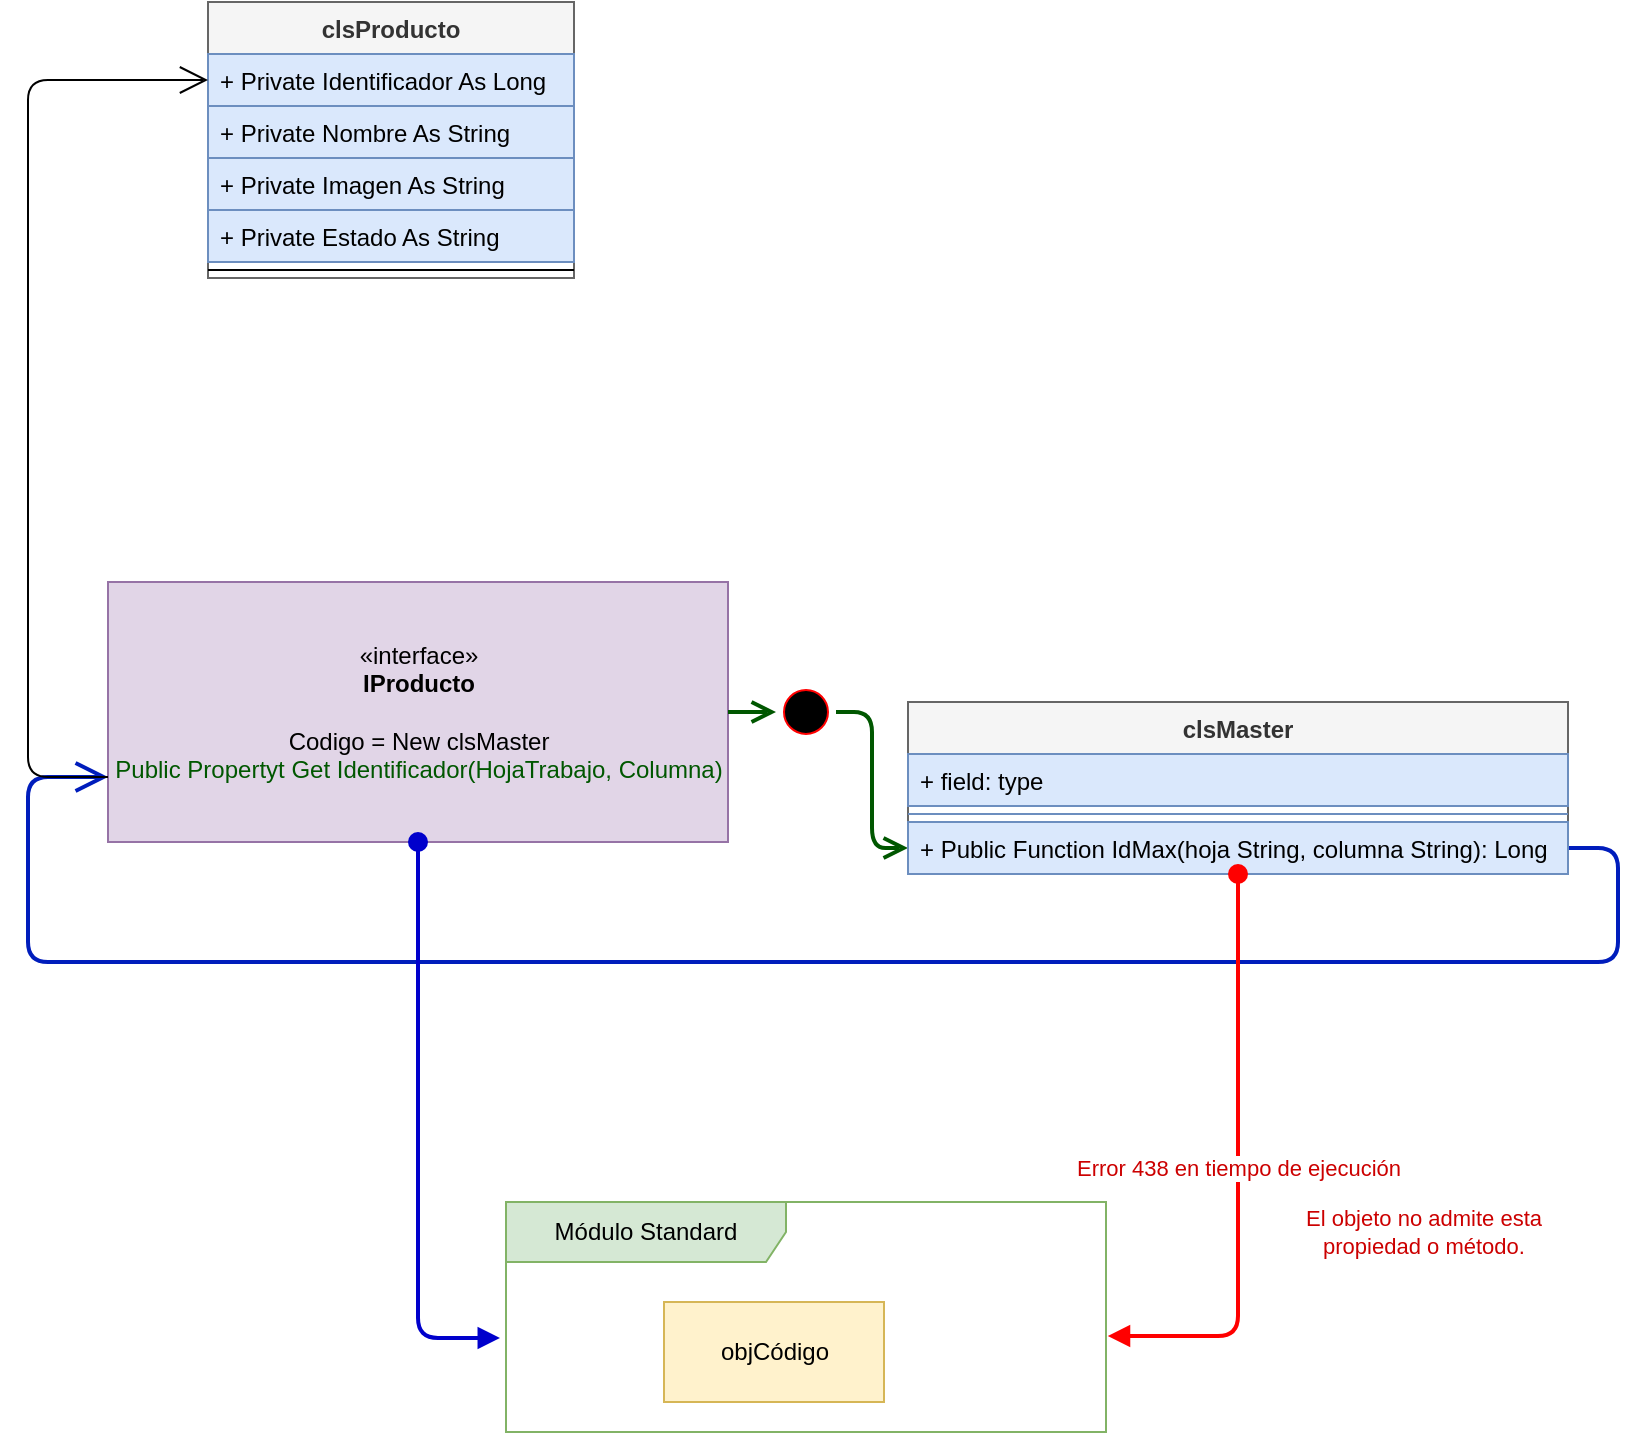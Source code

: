 <mxfile version="12.9.14" type="github"><diagram id="9boIEdPdI65QnEYeoCxo" name="Page-1"><mxGraphModel dx="1422" dy="772" grid="1" gridSize="10" guides="1" tooltips="1" connect="1" arrows="1" fold="1" page="1" pageScale="1" pageWidth="827" pageHeight="1169" math="0" shadow="0"><root><mxCell id="0"/><mxCell id="1" parent="0"/><mxCell id="LEMsE6DmPK3b6gK5pxrv-1" value="«interface»&lt;br&gt;&lt;b&gt;IProducto&lt;/b&gt;&lt;br&gt;&lt;br&gt;Codigo = New clsMaster&lt;br&gt;&lt;font color=&quot;#005700&quot;&gt;Public Propertyt Get Identificador(HojaTrabajo, Columna)&lt;/font&gt;" style="html=1;strokeColor=#9673a6;fillColor=#e1d5e7;" vertex="1" parent="1"><mxGeometry x="57" y="330" width="310" height="130" as="geometry"/></mxCell><mxCell id="LEMsE6DmPK3b6gK5pxrv-7" value="" style="edgeStyle=orthogonalEdgeStyle;html=1;verticalAlign=bottom;endArrow=open;endSize=8;strokeColor=#005700;exitX=1;exitY=0.5;exitDx=0;exitDy=0;entryX=0;entryY=0.5;entryDx=0;entryDy=0;strokeWidth=2;" edge="1" source="LEMsE6DmPK3b6gK5pxrv-6" parent="1" target="LEMsE6DmPK3b6gK5pxrv-5"><mxGeometry relative="1" as="geometry"><mxPoint x="436" y="610" as="targetPoint"/></mxGeometry></mxCell><mxCell id="LEMsE6DmPK3b6gK5pxrv-6" value="" style="ellipse;html=1;shape=startState;fillColor=#000000;strokeColor=#ff0000;" vertex="1" parent="1"><mxGeometry x="391" y="380" width="30" height="30" as="geometry"/></mxCell><mxCell id="LEMsE6DmPK3b6gK5pxrv-8" value="" style="edgeStyle=orthogonalEdgeStyle;html=1;verticalAlign=bottom;endArrow=open;endSize=8;strokeColor=#005700;exitX=1;exitY=0.5;exitDx=0;exitDy=0;strokeWidth=2;" edge="1" parent="1" source="LEMsE6DmPK3b6gK5pxrv-1" target="LEMsE6DmPK3b6gK5pxrv-6"><mxGeometry relative="1" as="geometry"><mxPoint x="436" y="610" as="targetPoint"/><mxPoint x="271" y="395" as="sourcePoint"/></mxGeometry></mxCell><mxCell id="LEMsE6DmPK3b6gK5pxrv-9" value="" style="endArrow=open;endFill=1;endSize=12;html=1;exitX=1;exitY=0.5;exitDx=0;exitDy=0;edgeStyle=orthogonalEdgeStyle;entryX=0;entryY=0.75;entryDx=0;entryDy=0;fillColor=#0050ef;strokeColor=#001DBC;strokeWidth=2;" edge="1" parent="1" source="LEMsE6DmPK3b6gK5pxrv-5" target="LEMsE6DmPK3b6gK5pxrv-1"><mxGeometry width="160" relative="1" as="geometry"><mxPoint x="351" y="570" as="sourcePoint"/><mxPoint x="461" y="540" as="targetPoint"/><Array as="points"><mxPoint x="812" y="463"/><mxPoint x="812" y="520"/><mxPoint x="17" y="520"/><mxPoint x="17" y="428"/></Array></mxGeometry></mxCell><mxCell id="LEMsE6DmPK3b6gK5pxrv-2" value="clsMaster" style="swimlane;fontStyle=1;align=center;verticalAlign=top;childLayout=stackLayout;horizontal=1;startSize=26;horizontalStack=0;resizeParent=1;resizeParentMax=0;resizeLast=0;collapsible=1;marginBottom=0;fillColor=#f5f5f5;strokeColor=#666666;fontColor=#333333;" vertex="1" parent="1"><mxGeometry x="457" y="390" width="330" height="86" as="geometry"/></mxCell><mxCell id="LEMsE6DmPK3b6gK5pxrv-3" value="+ field: type" style="text;strokeColor=#6c8ebf;fillColor=#dae8fc;align=left;verticalAlign=top;spacingLeft=4;spacingRight=4;overflow=hidden;rotatable=0;points=[[0,0.5],[1,0.5]];portConstraint=eastwest;" vertex="1" parent="LEMsE6DmPK3b6gK5pxrv-2"><mxGeometry y="26" width="330" height="26" as="geometry"/></mxCell><mxCell id="LEMsE6DmPK3b6gK5pxrv-4" value="" style="line;strokeWidth=1;fillColor=#dae8fc;align=left;verticalAlign=middle;spacingTop=-1;spacingLeft=3;spacingRight=3;rotatable=0;labelPosition=right;points=[];portConstraint=eastwest;strokeColor=#6c8ebf;" vertex="1" parent="LEMsE6DmPK3b6gK5pxrv-2"><mxGeometry y="52" width="330" height="8" as="geometry"/></mxCell><mxCell id="LEMsE6DmPK3b6gK5pxrv-5" value="+ Public Function IdMax(hoja String, columna String): Long" style="text;strokeColor=#6c8ebf;fillColor=#dae8fc;align=left;verticalAlign=top;spacingLeft=4;spacingRight=4;overflow=hidden;rotatable=0;points=[[0,0.5],[1,0.5]];portConstraint=eastwest;" vertex="1" parent="LEMsE6DmPK3b6gK5pxrv-2"><mxGeometry y="60" width="330" height="26" as="geometry"/></mxCell><mxCell id="LEMsE6DmPK3b6gK5pxrv-11" value="clsProducto" style="swimlane;fontStyle=1;align=center;verticalAlign=top;childLayout=stackLayout;horizontal=1;startSize=26;horizontalStack=0;resizeParent=1;resizeParentMax=0;resizeLast=0;collapsible=1;marginBottom=0;strokeColor=#666666;fillColor=#f5f5f5;fontColor=#333333;" vertex="1" parent="1"><mxGeometry x="107" y="40" width="183" height="138" as="geometry"/></mxCell><mxCell id="LEMsE6DmPK3b6gK5pxrv-12" value="+ Private Identificador As Long" style="text;strokeColor=#6c8ebf;fillColor=#dae8fc;align=left;verticalAlign=top;spacingLeft=4;spacingRight=4;overflow=hidden;rotatable=0;points=[[0,0.5],[1,0.5]];portConstraint=eastwest;" vertex="1" parent="LEMsE6DmPK3b6gK5pxrv-11"><mxGeometry y="26" width="183" height="26" as="geometry"/></mxCell><mxCell id="LEMsE6DmPK3b6gK5pxrv-15" value="+ Private Nombre As String" style="text;strokeColor=#6c8ebf;fillColor=#dae8fc;align=left;verticalAlign=top;spacingLeft=4;spacingRight=4;overflow=hidden;rotatable=0;points=[[0,0.5],[1,0.5]];portConstraint=eastwest;" vertex="1" parent="LEMsE6DmPK3b6gK5pxrv-11"><mxGeometry y="52" width="183" height="26" as="geometry"/></mxCell><mxCell id="LEMsE6DmPK3b6gK5pxrv-17" value="+ Private Imagen As String" style="text;strokeColor=#6c8ebf;fillColor=#dae8fc;align=left;verticalAlign=top;spacingLeft=4;spacingRight=4;overflow=hidden;rotatable=0;points=[[0,0.5],[1,0.5]];portConstraint=eastwest;" vertex="1" parent="LEMsE6DmPK3b6gK5pxrv-11"><mxGeometry y="78" width="183" height="26" as="geometry"/></mxCell><mxCell id="LEMsE6DmPK3b6gK5pxrv-16" value="+ Private Estado As String" style="text;strokeColor=#6c8ebf;fillColor=#dae8fc;align=left;verticalAlign=top;spacingLeft=4;spacingRight=4;overflow=hidden;rotatable=0;points=[[0,0.5],[1,0.5]];portConstraint=eastwest;" vertex="1" parent="LEMsE6DmPK3b6gK5pxrv-11"><mxGeometry y="104" width="183" height="26" as="geometry"/></mxCell><mxCell id="LEMsE6DmPK3b6gK5pxrv-13" value="" style="line;strokeWidth=1;fillColor=none;align=left;verticalAlign=middle;spacingTop=-1;spacingLeft=3;spacingRight=3;rotatable=0;labelPosition=right;points=[];portConstraint=eastwest;" vertex="1" parent="LEMsE6DmPK3b6gK5pxrv-11"><mxGeometry y="130" width="183" height="8" as="geometry"/></mxCell><mxCell id="LEMsE6DmPK3b6gK5pxrv-18" value="" style="endArrow=open;endFill=1;endSize=12;html=1;exitX=0;exitY=0.75;exitDx=0;exitDy=0;entryX=0;entryY=0.5;entryDx=0;entryDy=0;edgeStyle=orthogonalEdgeStyle;" edge="1" parent="1" source="LEMsE6DmPK3b6gK5pxrv-1" target="LEMsE6DmPK3b6gK5pxrv-12"><mxGeometry width="160" relative="1" as="geometry"><mxPoint x="307" y="310" as="sourcePoint"/><mxPoint x="467" y="310" as="targetPoint"/><Array as="points"><mxPoint x="17" y="428"/><mxPoint x="17" y="79"/></Array></mxGeometry></mxCell><mxCell id="LEMsE6DmPK3b6gK5pxrv-19" value="objCódigo" style="html=1;strokeColor=#d6b656;fillColor=#fff2cc;" vertex="1" parent="1"><mxGeometry x="335" y="690" width="110" height="50" as="geometry"/></mxCell><mxCell id="LEMsE6DmPK3b6gK5pxrv-21" value="Módulo Standard" style="shape=umlFrame;whiteSpace=wrap;html=1;strokeColor=#82b366;fillColor=#d5e8d4;width=140;height=30;" vertex="1" parent="1"><mxGeometry x="256" y="640" width="300" height="115" as="geometry"/></mxCell><mxCell id="LEMsE6DmPK3b6gK5pxrv-22" value="&lt;font color=&quot;#cc0000&quot;&gt;Error 438 en tiempo de ejecución&lt;/font&gt;" style="html=1;verticalAlign=bottom;startArrow=oval;startFill=1;endArrow=block;startSize=8;strokeColor=#FF0000;strokeWidth=2;fontColor=#000000;exitX=0.5;exitY=1;exitDx=0;exitDy=0;edgeStyle=orthogonalEdgeStyle;entryX=1.003;entryY=0.583;entryDx=0;entryDy=0;entryPerimeter=0;" edge="1" parent="1" source="LEMsE6DmPK3b6gK5pxrv-2" target="LEMsE6DmPK3b6gK5pxrv-21"><mxGeometry x="0.054" width="60" relative="1" as="geometry"><mxPoint x="670" y="590" as="sourcePoint"/><mxPoint x="730" y="690" as="targetPoint"/><Array as="points"><mxPoint x="622" y="707"/></Array><mxPoint as="offset"/></mxGeometry></mxCell><mxCell id="LEMsE6DmPK3b6gK5pxrv-23" value="" style="html=1;verticalAlign=bottom;startArrow=oval;startFill=1;endArrow=block;startSize=8;strokeColor=#0000CC;strokeWidth=2;fontColor=#000000;exitX=0.5;exitY=1;exitDx=0;exitDy=0;edgeStyle=orthogonalEdgeStyle;entryX=-0.01;entryY=0.591;entryDx=0;entryDy=0;entryPerimeter=0;" edge="1" parent="1" source="LEMsE6DmPK3b6gK5pxrv-1" target="LEMsE6DmPK3b6gK5pxrv-21"><mxGeometry width="60" relative="1" as="geometry"><mxPoint x="640" y="410" as="sourcePoint"/><mxPoint x="210" y="710" as="targetPoint"/><Array as="points"><mxPoint x="212" y="708"/></Array></mxGeometry></mxCell><mxCell id="LEMsE6DmPK3b6gK5pxrv-26" value="El objeto no admite esta propiedad o método." style="text;align=center;fontStyle=0;verticalAlign=middle;spacingLeft=3;spacingRight=3;strokeColor=none;rotatable=0;points=[[0,0.5],[1,0.5]];portConstraint=eastwest;fillColor=#ffffff;fontColor=#CC0000;whiteSpace=wrap;fontSize=11;" vertex="1" parent="1"><mxGeometry x="650" y="630" width="130" height="50" as="geometry"/></mxCell></root></mxGraphModel></diagram></mxfile>